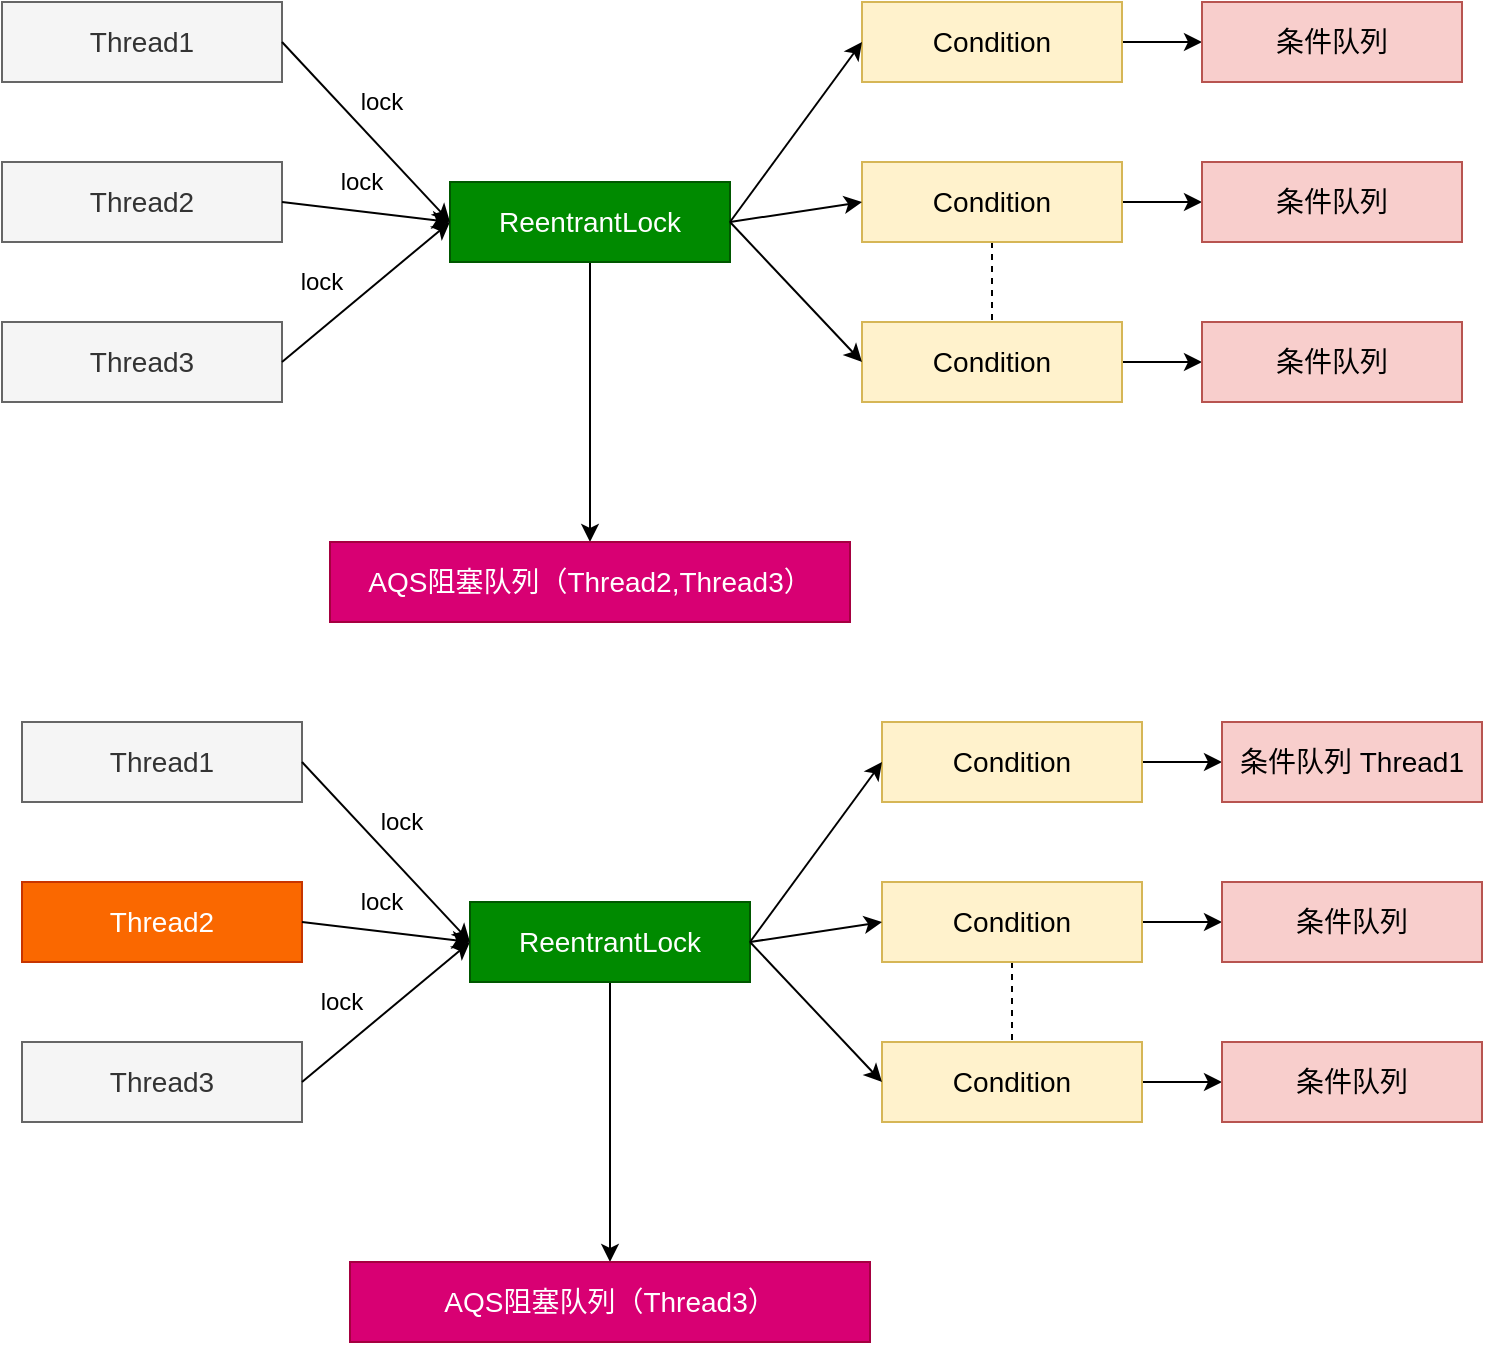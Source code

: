<mxfile version="14.1.8" type="device"><diagram id="NQGP6naroE1dBBOV_TfQ" name="第 1 页"><mxGraphModel dx="1038" dy="647" grid="1" gridSize="10" guides="1" tooltips="1" connect="1" arrows="1" fold="1" page="1" pageScale="1" pageWidth="827" pageHeight="1169" math="0" shadow="0"><root><mxCell id="0"/><mxCell id="1" parent="0"/><mxCell id="YpjkjhW1Jyx_f8qdSJLU-17" style="edgeStyle=orthogonalEdgeStyle;rounded=0;orthogonalLoop=1;jettySize=auto;html=1;entryX=0.5;entryY=0;entryDx=0;entryDy=0;endArrow=classic;endFill=1;" edge="1" parent="1" source="YpjkjhW1Jyx_f8qdSJLU-1" target="YpjkjhW1Jyx_f8qdSJLU-6"><mxGeometry relative="1" as="geometry"/></mxCell><mxCell id="YpjkjhW1Jyx_f8qdSJLU-1" value="&lt;font style=&quot;font-size: 14px&quot;&gt;ReentrantLock&lt;/font&gt;" style="rounded=0;whiteSpace=wrap;html=1;fillColor=#008a00;strokeColor=#005700;fontColor=#ffffff;" vertex="1" parent="1"><mxGeometry x="274" y="250" width="140" height="40" as="geometry"/></mxCell><mxCell id="YpjkjhW1Jyx_f8qdSJLU-24" value="" style="edgeStyle=orthogonalEdgeStyle;rounded=0;orthogonalLoop=1;jettySize=auto;html=1;endArrow=classic;endFill=1;" edge="1" parent="1" source="YpjkjhW1Jyx_f8qdSJLU-2" target="YpjkjhW1Jyx_f8qdSJLU-21"><mxGeometry relative="1" as="geometry"/></mxCell><mxCell id="YpjkjhW1Jyx_f8qdSJLU-2" value="&lt;font style=&quot;font-size: 14px&quot;&gt;Condition&lt;/font&gt;" style="rounded=0;whiteSpace=wrap;html=1;fillColor=#fff2cc;strokeColor=#d6b656;" vertex="1" parent="1"><mxGeometry x="480" y="160" width="130" height="40" as="geometry"/></mxCell><mxCell id="YpjkjhW1Jyx_f8qdSJLU-5" value="" style="edgeStyle=orthogonalEdgeStyle;rounded=0;orthogonalLoop=1;jettySize=auto;html=1;endArrow=none;endFill=0;dashed=1;" edge="1" parent="1" source="YpjkjhW1Jyx_f8qdSJLU-3" target="YpjkjhW1Jyx_f8qdSJLU-4"><mxGeometry relative="1" as="geometry"/></mxCell><mxCell id="YpjkjhW1Jyx_f8qdSJLU-25" value="" style="edgeStyle=orthogonalEdgeStyle;rounded=0;orthogonalLoop=1;jettySize=auto;html=1;endArrow=classic;endFill=1;" edge="1" parent="1" source="YpjkjhW1Jyx_f8qdSJLU-3" target="YpjkjhW1Jyx_f8qdSJLU-22"><mxGeometry relative="1" as="geometry"/></mxCell><mxCell id="YpjkjhW1Jyx_f8qdSJLU-3" value="&lt;font style=&quot;font-size: 14px&quot;&gt;Condition&lt;/font&gt;" style="rounded=0;whiteSpace=wrap;html=1;fillColor=#fff2cc;strokeColor=#d6b656;" vertex="1" parent="1"><mxGeometry x="480" y="240" width="130" height="40" as="geometry"/></mxCell><mxCell id="YpjkjhW1Jyx_f8qdSJLU-26" value="" style="edgeStyle=orthogonalEdgeStyle;rounded=0;orthogonalLoop=1;jettySize=auto;html=1;endArrow=classic;endFill=1;" edge="1" parent="1" source="YpjkjhW1Jyx_f8qdSJLU-4" target="YpjkjhW1Jyx_f8qdSJLU-23"><mxGeometry relative="1" as="geometry"/></mxCell><mxCell id="YpjkjhW1Jyx_f8qdSJLU-4" value="&lt;font style=&quot;font-size: 14px&quot;&gt;Condition&lt;/font&gt;" style="rounded=0;whiteSpace=wrap;html=1;fillColor=#fff2cc;strokeColor=#d6b656;" vertex="1" parent="1"><mxGeometry x="480" y="320" width="130" height="40" as="geometry"/></mxCell><mxCell id="YpjkjhW1Jyx_f8qdSJLU-6" value="&lt;font style=&quot;font-size: 14px&quot;&gt;AQS阻塞队列（Thread2,Thread3）&lt;/font&gt;" style="rounded=0;whiteSpace=wrap;html=1;fillColor=#d80073;strokeColor=#A50040;fontColor=#ffffff;" vertex="1" parent="1"><mxGeometry x="214" y="430" width="260" height="40" as="geometry"/></mxCell><mxCell id="YpjkjhW1Jyx_f8qdSJLU-7" value="&lt;font style=&quot;font-size: 14px&quot;&gt;Thread1&lt;/font&gt;" style="rounded=0;whiteSpace=wrap;html=1;fillColor=#f5f5f5;strokeColor=#666666;fontColor=#333333;" vertex="1" parent="1"><mxGeometry x="50" y="160" width="140" height="40" as="geometry"/></mxCell><mxCell id="YpjkjhW1Jyx_f8qdSJLU-8" value="&lt;font style=&quot;font-size: 14px&quot;&gt;Thread2&lt;/font&gt;" style="rounded=0;whiteSpace=wrap;html=1;fillColor=#f5f5f5;strokeColor=#666666;fontColor=#333333;" vertex="1" parent="1"><mxGeometry x="50" y="240" width="140" height="40" as="geometry"/></mxCell><mxCell id="YpjkjhW1Jyx_f8qdSJLU-10" value="&lt;font style=&quot;font-size: 14px&quot;&gt;Thread3&lt;/font&gt;" style="rounded=0;whiteSpace=wrap;html=1;fillColor=#f5f5f5;strokeColor=#666666;fontColor=#333333;" vertex="1" parent="1"><mxGeometry x="50" y="320" width="140" height="40" as="geometry"/></mxCell><mxCell id="YpjkjhW1Jyx_f8qdSJLU-11" value="" style="endArrow=classic;html=1;exitX=1;exitY=0.5;exitDx=0;exitDy=0;entryX=0;entryY=0.5;entryDx=0;entryDy=0;" edge="1" parent="1" source="YpjkjhW1Jyx_f8qdSJLU-7" target="YpjkjhW1Jyx_f8qdSJLU-1"><mxGeometry width="50" height="50" relative="1" as="geometry"><mxPoint x="270" y="200" as="sourcePoint"/><mxPoint x="320" y="150" as="targetPoint"/></mxGeometry></mxCell><mxCell id="YpjkjhW1Jyx_f8qdSJLU-12" value="" style="endArrow=classic;html=1;exitX=1;exitY=0.5;exitDx=0;exitDy=0;entryX=0;entryY=0.5;entryDx=0;entryDy=0;" edge="1" parent="1" source="YpjkjhW1Jyx_f8qdSJLU-8" target="YpjkjhW1Jyx_f8qdSJLU-1"><mxGeometry width="50" height="50" relative="1" as="geometry"><mxPoint x="270" y="360" as="sourcePoint"/><mxPoint x="270" y="270" as="targetPoint"/></mxGeometry></mxCell><mxCell id="YpjkjhW1Jyx_f8qdSJLU-13" value="" style="endArrow=classic;html=1;exitX=1;exitY=0.5;exitDx=0;exitDy=0;entryX=0;entryY=0.5;entryDx=0;entryDy=0;" edge="1" parent="1" source="YpjkjhW1Jyx_f8qdSJLU-10" target="YpjkjhW1Jyx_f8qdSJLU-1"><mxGeometry width="50" height="50" relative="1" as="geometry"><mxPoint x="270" y="380" as="sourcePoint"/><mxPoint x="320" y="330" as="targetPoint"/></mxGeometry></mxCell><mxCell id="YpjkjhW1Jyx_f8qdSJLU-14" value="" style="endArrow=classic;html=1;exitX=1;exitY=0.5;exitDx=0;exitDy=0;entryX=0;entryY=0.5;entryDx=0;entryDy=0;" edge="1" parent="1" source="YpjkjhW1Jyx_f8qdSJLU-1" target="YpjkjhW1Jyx_f8qdSJLU-2"><mxGeometry width="50" height="50" relative="1" as="geometry"><mxPoint x="390" y="190" as="sourcePoint"/><mxPoint x="440" y="140" as="targetPoint"/></mxGeometry></mxCell><mxCell id="YpjkjhW1Jyx_f8qdSJLU-15" value="" style="endArrow=classic;html=1;exitX=1;exitY=0.5;exitDx=0;exitDy=0;entryX=0;entryY=0.5;entryDx=0;entryDy=0;" edge="1" parent="1" source="YpjkjhW1Jyx_f8qdSJLU-1" target="YpjkjhW1Jyx_f8qdSJLU-3"><mxGeometry width="50" height="50" relative="1" as="geometry"><mxPoint x="390" y="380" as="sourcePoint"/><mxPoint x="440" y="330" as="targetPoint"/></mxGeometry></mxCell><mxCell id="YpjkjhW1Jyx_f8qdSJLU-16" value="" style="endArrow=classic;html=1;exitX=1;exitY=0.5;exitDx=0;exitDy=0;entryX=0;entryY=0.5;entryDx=0;entryDy=0;" edge="1" parent="1" source="YpjkjhW1Jyx_f8qdSJLU-1" target="YpjkjhW1Jyx_f8qdSJLU-4"><mxGeometry width="50" height="50" relative="1" as="geometry"><mxPoint x="400" y="400" as="sourcePoint"/><mxPoint x="450" y="350" as="targetPoint"/></mxGeometry></mxCell><mxCell id="YpjkjhW1Jyx_f8qdSJLU-18" value="lock" style="text;html=1;strokeColor=none;fillColor=none;align=center;verticalAlign=middle;whiteSpace=wrap;rounded=0;" vertex="1" parent="1"><mxGeometry x="220" y="200" width="40" height="20" as="geometry"/></mxCell><mxCell id="YpjkjhW1Jyx_f8qdSJLU-19" value="lock" style="text;html=1;strokeColor=none;fillColor=none;align=center;verticalAlign=middle;whiteSpace=wrap;rounded=0;" vertex="1" parent="1"><mxGeometry x="210" y="240" width="40" height="20" as="geometry"/></mxCell><mxCell id="YpjkjhW1Jyx_f8qdSJLU-20" value="lock" style="text;html=1;strokeColor=none;fillColor=none;align=center;verticalAlign=middle;whiteSpace=wrap;rounded=0;" vertex="1" parent="1"><mxGeometry x="190" y="290" width="40" height="20" as="geometry"/></mxCell><mxCell id="YpjkjhW1Jyx_f8qdSJLU-21" value="&lt;span style=&quot;font-size: 14px&quot;&gt;条件队列&lt;/span&gt;" style="rounded=0;whiteSpace=wrap;html=1;fillColor=#f8cecc;strokeColor=#b85450;" vertex="1" parent="1"><mxGeometry x="650" y="160" width="130" height="40" as="geometry"/></mxCell><mxCell id="YpjkjhW1Jyx_f8qdSJLU-22" value="&lt;font style=&quot;font-size: 14px&quot;&gt;条件队列&lt;/font&gt;" style="rounded=0;whiteSpace=wrap;html=1;fillColor=#f8cecc;strokeColor=#b85450;" vertex="1" parent="1"><mxGeometry x="650" y="240" width="130" height="40" as="geometry"/></mxCell><mxCell id="YpjkjhW1Jyx_f8qdSJLU-23" value="&lt;font style=&quot;font-size: 14px&quot;&gt;条件队列&lt;/font&gt;" style="rounded=0;whiteSpace=wrap;html=1;fillColor=#f8cecc;strokeColor=#b85450;" vertex="1" parent="1"><mxGeometry x="650" y="320" width="130" height="40" as="geometry"/></mxCell><mxCell id="YpjkjhW1Jyx_f8qdSJLU-27" style="edgeStyle=orthogonalEdgeStyle;rounded=0;orthogonalLoop=1;jettySize=auto;html=1;entryX=0.5;entryY=0;entryDx=0;entryDy=0;endArrow=classic;endFill=1;" edge="1" source="YpjkjhW1Jyx_f8qdSJLU-28" target="YpjkjhW1Jyx_f8qdSJLU-36" parent="1"><mxGeometry relative="1" as="geometry"/></mxCell><mxCell id="YpjkjhW1Jyx_f8qdSJLU-28" value="&lt;font style=&quot;font-size: 14px&quot;&gt;ReentrantLock&lt;/font&gt;" style="rounded=0;whiteSpace=wrap;html=1;fillColor=#008a00;strokeColor=#005700;fontColor=#ffffff;" vertex="1" parent="1"><mxGeometry x="284" y="610" width="140" height="40" as="geometry"/></mxCell><mxCell id="YpjkjhW1Jyx_f8qdSJLU-29" value="" style="edgeStyle=orthogonalEdgeStyle;rounded=0;orthogonalLoop=1;jettySize=auto;html=1;endArrow=classic;endFill=1;" edge="1" source="YpjkjhW1Jyx_f8qdSJLU-30" target="YpjkjhW1Jyx_f8qdSJLU-49" parent="1"><mxGeometry relative="1" as="geometry"/></mxCell><mxCell id="YpjkjhW1Jyx_f8qdSJLU-30" value="&lt;font style=&quot;font-size: 14px&quot;&gt;Condition&lt;/font&gt;" style="rounded=0;whiteSpace=wrap;html=1;fillColor=#fff2cc;strokeColor=#d6b656;" vertex="1" parent="1"><mxGeometry x="490" y="520" width="130" height="40" as="geometry"/></mxCell><mxCell id="YpjkjhW1Jyx_f8qdSJLU-31" value="" style="edgeStyle=orthogonalEdgeStyle;rounded=0;orthogonalLoop=1;jettySize=auto;html=1;endArrow=none;endFill=0;dashed=1;" edge="1" source="YpjkjhW1Jyx_f8qdSJLU-33" target="YpjkjhW1Jyx_f8qdSJLU-35" parent="1"><mxGeometry relative="1" as="geometry"/></mxCell><mxCell id="YpjkjhW1Jyx_f8qdSJLU-32" value="" style="edgeStyle=orthogonalEdgeStyle;rounded=0;orthogonalLoop=1;jettySize=auto;html=1;endArrow=classic;endFill=1;" edge="1" source="YpjkjhW1Jyx_f8qdSJLU-33" target="YpjkjhW1Jyx_f8qdSJLU-50" parent="1"><mxGeometry relative="1" as="geometry"/></mxCell><mxCell id="YpjkjhW1Jyx_f8qdSJLU-33" value="&lt;font style=&quot;font-size: 14px&quot;&gt;Condition&lt;/font&gt;" style="rounded=0;whiteSpace=wrap;html=1;fillColor=#fff2cc;strokeColor=#d6b656;" vertex="1" parent="1"><mxGeometry x="490" y="600" width="130" height="40" as="geometry"/></mxCell><mxCell id="YpjkjhW1Jyx_f8qdSJLU-34" value="" style="edgeStyle=orthogonalEdgeStyle;rounded=0;orthogonalLoop=1;jettySize=auto;html=1;endArrow=classic;endFill=1;" edge="1" source="YpjkjhW1Jyx_f8qdSJLU-35" target="YpjkjhW1Jyx_f8qdSJLU-51" parent="1"><mxGeometry relative="1" as="geometry"/></mxCell><mxCell id="YpjkjhW1Jyx_f8qdSJLU-35" value="&lt;font style=&quot;font-size: 14px&quot;&gt;Condition&lt;/font&gt;" style="rounded=0;whiteSpace=wrap;html=1;fillColor=#fff2cc;strokeColor=#d6b656;" vertex="1" parent="1"><mxGeometry x="490" y="680" width="130" height="40" as="geometry"/></mxCell><mxCell id="YpjkjhW1Jyx_f8qdSJLU-36" value="&lt;font style=&quot;font-size: 14px&quot;&gt;AQS阻塞队列（Thread3）&lt;/font&gt;" style="rounded=0;whiteSpace=wrap;html=1;fillColor=#d80073;strokeColor=#A50040;fontColor=#ffffff;" vertex="1" parent="1"><mxGeometry x="224" y="790" width="260" height="40" as="geometry"/></mxCell><mxCell id="YpjkjhW1Jyx_f8qdSJLU-37" value="&lt;font style=&quot;font-size: 14px&quot;&gt;Thread1&lt;/font&gt;" style="rounded=0;whiteSpace=wrap;html=1;fillColor=#f5f5f5;strokeColor=#666666;fontColor=#333333;" vertex="1" parent="1"><mxGeometry x="60" y="520" width="140" height="40" as="geometry"/></mxCell><mxCell id="YpjkjhW1Jyx_f8qdSJLU-38" value="&lt;font style=&quot;font-size: 14px&quot;&gt;Thread2&lt;/font&gt;" style="rounded=0;whiteSpace=wrap;html=1;fillColor=#fa6800;strokeColor=#C73500;fontColor=#ffffff;" vertex="1" parent="1"><mxGeometry x="60" y="600" width="140" height="40" as="geometry"/></mxCell><mxCell id="YpjkjhW1Jyx_f8qdSJLU-39" value="&lt;font style=&quot;font-size: 14px&quot;&gt;Thread3&lt;/font&gt;" style="rounded=0;whiteSpace=wrap;html=1;fillColor=#f5f5f5;strokeColor=#666666;fontColor=#333333;" vertex="1" parent="1"><mxGeometry x="60" y="680" width="140" height="40" as="geometry"/></mxCell><mxCell id="YpjkjhW1Jyx_f8qdSJLU-40" value="" style="endArrow=classic;html=1;exitX=1;exitY=0.5;exitDx=0;exitDy=0;entryX=0;entryY=0.5;entryDx=0;entryDy=0;" edge="1" source="YpjkjhW1Jyx_f8qdSJLU-37" target="YpjkjhW1Jyx_f8qdSJLU-28" parent="1"><mxGeometry width="50" height="50" relative="1" as="geometry"><mxPoint x="280" y="560" as="sourcePoint"/><mxPoint x="330" y="510" as="targetPoint"/></mxGeometry></mxCell><mxCell id="YpjkjhW1Jyx_f8qdSJLU-41" value="" style="endArrow=classic;html=1;exitX=1;exitY=0.5;exitDx=0;exitDy=0;entryX=0;entryY=0.5;entryDx=0;entryDy=0;" edge="1" source="YpjkjhW1Jyx_f8qdSJLU-38" target="YpjkjhW1Jyx_f8qdSJLU-28" parent="1"><mxGeometry width="50" height="50" relative="1" as="geometry"><mxPoint x="280" y="720" as="sourcePoint"/><mxPoint x="280" y="630" as="targetPoint"/></mxGeometry></mxCell><mxCell id="YpjkjhW1Jyx_f8qdSJLU-42" value="" style="endArrow=classic;html=1;exitX=1;exitY=0.5;exitDx=0;exitDy=0;entryX=0;entryY=0.5;entryDx=0;entryDy=0;" edge="1" source="YpjkjhW1Jyx_f8qdSJLU-39" target="YpjkjhW1Jyx_f8qdSJLU-28" parent="1"><mxGeometry width="50" height="50" relative="1" as="geometry"><mxPoint x="280" y="740" as="sourcePoint"/><mxPoint x="330" y="690" as="targetPoint"/></mxGeometry></mxCell><mxCell id="YpjkjhW1Jyx_f8qdSJLU-43" value="" style="endArrow=classic;html=1;exitX=1;exitY=0.5;exitDx=0;exitDy=0;entryX=0;entryY=0.5;entryDx=0;entryDy=0;" edge="1" source="YpjkjhW1Jyx_f8qdSJLU-28" target="YpjkjhW1Jyx_f8qdSJLU-30" parent="1"><mxGeometry width="50" height="50" relative="1" as="geometry"><mxPoint x="400" y="550" as="sourcePoint"/><mxPoint x="450" y="500" as="targetPoint"/></mxGeometry></mxCell><mxCell id="YpjkjhW1Jyx_f8qdSJLU-44" value="" style="endArrow=classic;html=1;exitX=1;exitY=0.5;exitDx=0;exitDy=0;entryX=0;entryY=0.5;entryDx=0;entryDy=0;" edge="1" source="YpjkjhW1Jyx_f8qdSJLU-28" target="YpjkjhW1Jyx_f8qdSJLU-33" parent="1"><mxGeometry width="50" height="50" relative="1" as="geometry"><mxPoint x="400" y="740" as="sourcePoint"/><mxPoint x="450" y="690" as="targetPoint"/></mxGeometry></mxCell><mxCell id="YpjkjhW1Jyx_f8qdSJLU-45" value="" style="endArrow=classic;html=1;exitX=1;exitY=0.5;exitDx=0;exitDy=0;entryX=0;entryY=0.5;entryDx=0;entryDy=0;" edge="1" source="YpjkjhW1Jyx_f8qdSJLU-28" target="YpjkjhW1Jyx_f8qdSJLU-35" parent="1"><mxGeometry width="50" height="50" relative="1" as="geometry"><mxPoint x="410" y="760" as="sourcePoint"/><mxPoint x="460" y="710" as="targetPoint"/></mxGeometry></mxCell><mxCell id="YpjkjhW1Jyx_f8qdSJLU-46" value="lock" style="text;html=1;strokeColor=none;fillColor=none;align=center;verticalAlign=middle;whiteSpace=wrap;rounded=0;" vertex="1" parent="1"><mxGeometry x="230" y="560" width="40" height="20" as="geometry"/></mxCell><mxCell id="YpjkjhW1Jyx_f8qdSJLU-47" value="lock" style="text;html=1;strokeColor=none;fillColor=none;align=center;verticalAlign=middle;whiteSpace=wrap;rounded=0;" vertex="1" parent="1"><mxGeometry x="220" y="600" width="40" height="20" as="geometry"/></mxCell><mxCell id="YpjkjhW1Jyx_f8qdSJLU-48" value="lock" style="text;html=1;strokeColor=none;fillColor=none;align=center;verticalAlign=middle;whiteSpace=wrap;rounded=0;" vertex="1" parent="1"><mxGeometry x="200" y="650" width="40" height="20" as="geometry"/></mxCell><mxCell id="YpjkjhW1Jyx_f8qdSJLU-49" value="&lt;span style=&quot;font-size: 14px&quot;&gt;条件队列 Thread1&lt;/span&gt;" style="rounded=0;whiteSpace=wrap;html=1;fillColor=#f8cecc;strokeColor=#b85450;" vertex="1" parent="1"><mxGeometry x="660" y="520" width="130" height="40" as="geometry"/></mxCell><mxCell id="YpjkjhW1Jyx_f8qdSJLU-50" value="&lt;font style=&quot;font-size: 14px&quot;&gt;条件队列&lt;/font&gt;" style="rounded=0;whiteSpace=wrap;html=1;fillColor=#f8cecc;strokeColor=#b85450;" vertex="1" parent="1"><mxGeometry x="660" y="600" width="130" height="40" as="geometry"/></mxCell><mxCell id="YpjkjhW1Jyx_f8qdSJLU-51" value="&lt;font style=&quot;font-size: 14px&quot;&gt;条件队列&lt;/font&gt;" style="rounded=0;whiteSpace=wrap;html=1;fillColor=#f8cecc;strokeColor=#b85450;" vertex="1" parent="1"><mxGeometry x="660" y="680" width="130" height="40" as="geometry"/></mxCell></root></mxGraphModel></diagram></mxfile>